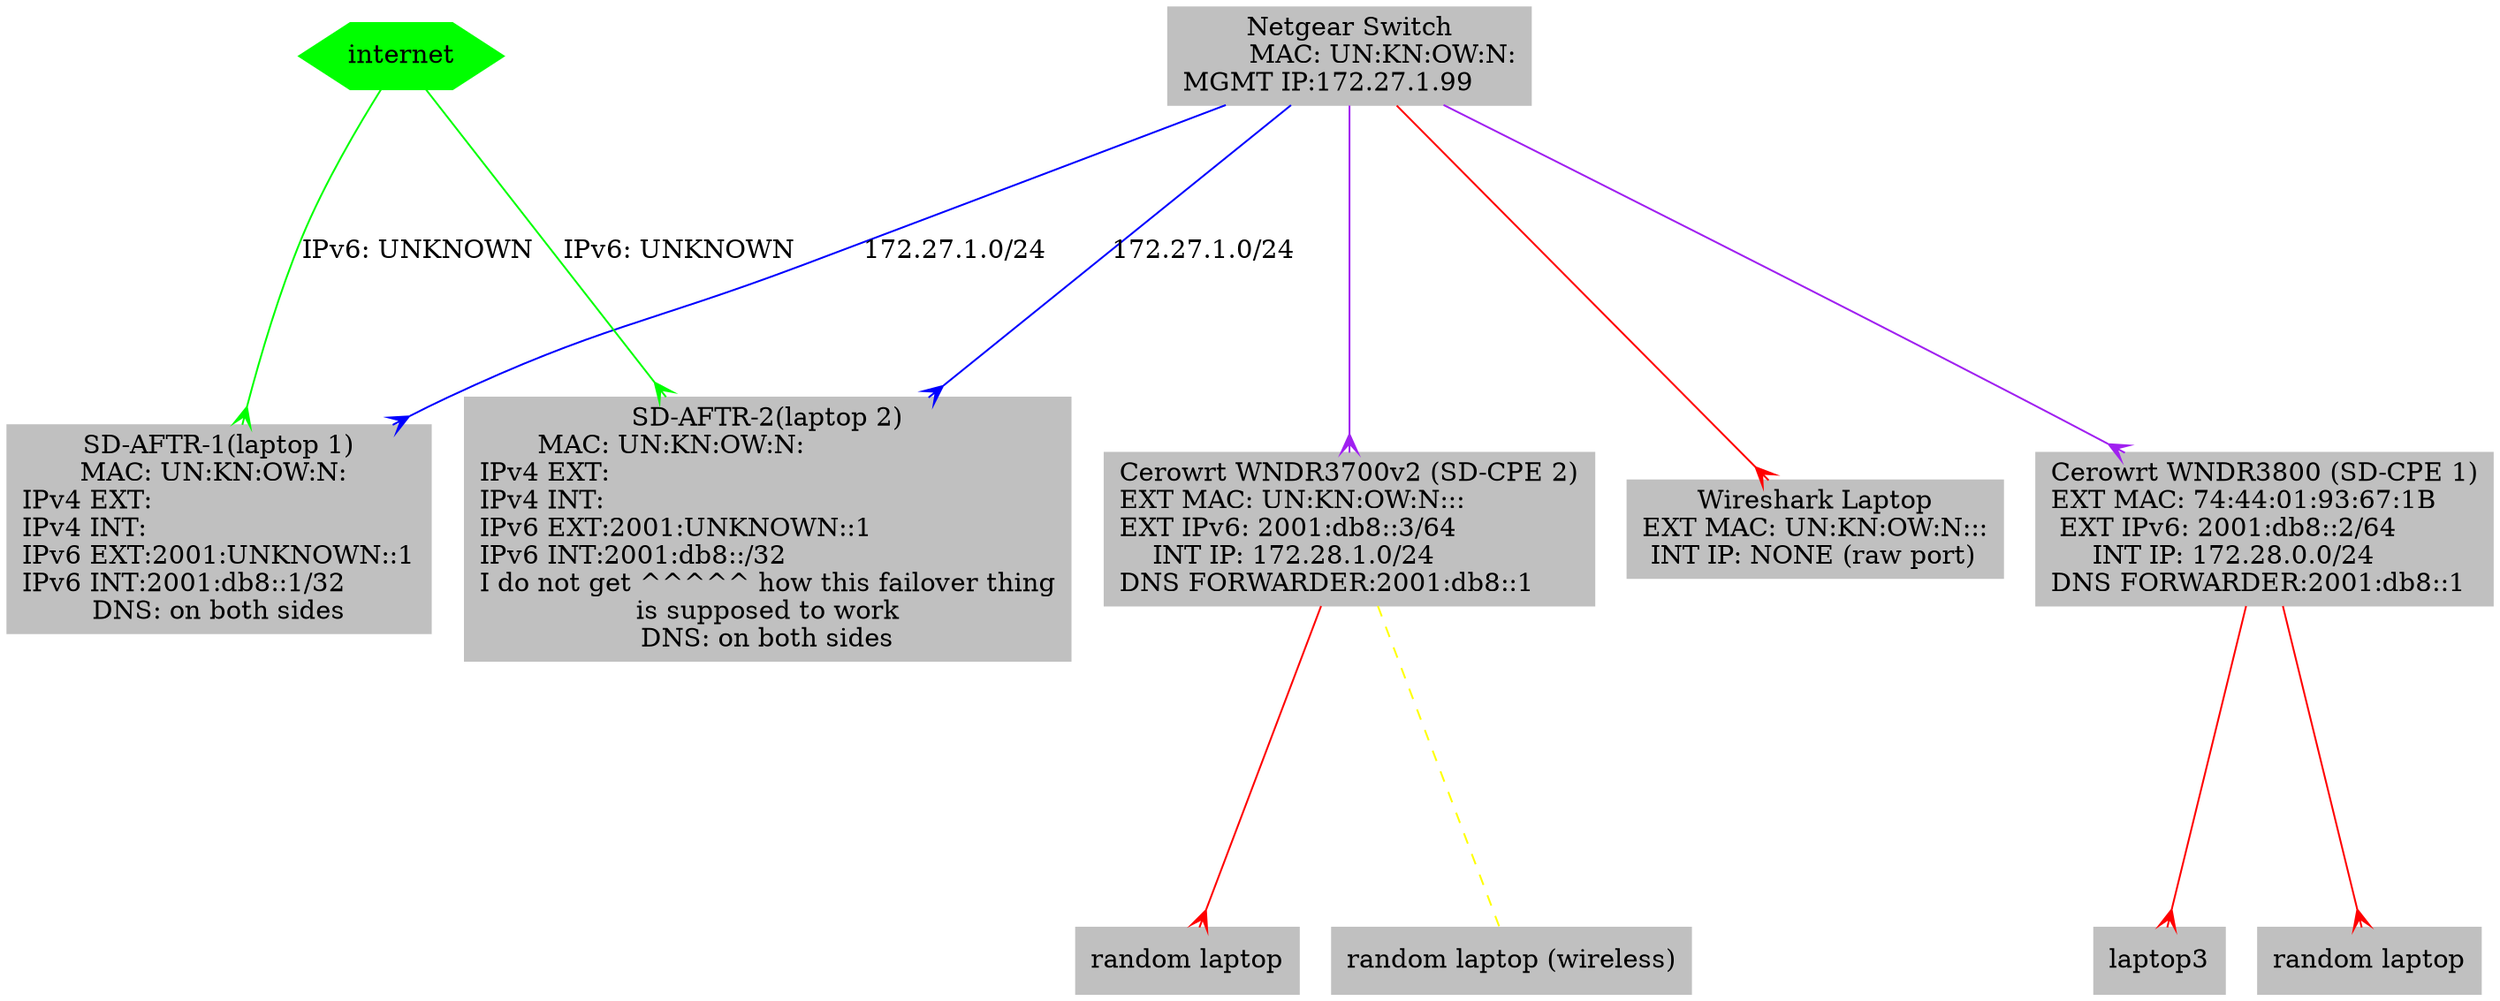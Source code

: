 digraph G {
 ranksep=2;
 ratio=auto;
 "SWITCH" [label="Netgear Switch\n        MAC: UN:KN:OW:N:\lMGMT IP:172.27.1.99\l"
	   shape="box",style="filled",color="grey" ];
 "Internet" [label="internet",
	     shape="hexagon",style="filled",color="green" ];
 "SD-AFTR-2" [label="SD-AFTR-2(laptop 2)\n       MAC: UN:KN:OW:N:\lIPv4 EXT:\lIPv4 INT:\lIPv6 EXT:2001:UNKNOWN::1\lIPv6 INT:2001:db8::/32\lI do not get ^^^^^ how this failover thing\nis supposed to work\nDNS: on both sides",
	      shape="box",style="filled",color="grey" ];
 "SD-AFTR-1" [label="SD-AFTR-1(laptop 1)\n       MAC: UN:KN:OW:N:\lIPv4 EXT:\lIPv4 INT:\lIPv6 EXT:2001:UNKNOWN::1\lIPv6 INT:2001:db8::1/32\lDNS: on both sides",
	      shape="box",style="filled",color="grey" ];
 "SD-CPE1" [label="Cerowrt WNDR3800 (SD-CPE 1)\nEXT MAC: 74:44:01:93:67:1B\l EXT IPv6: 2001:db8::2/64\l     INT IP: 172.28.0.0/24\lDNS FORWARDER:2001:db8::1\l",
	    shape="box",style="filled",color="grey" ];
 "SD-CPE2" [label="Cerowrt WNDR3700v2 (SD-CPE 2)\nEXT MAC: UN:KN:OW:N:::\lEXT IPv6: 2001:db8::3/64\l    INT IP: 172.28.1.0/24\lDNS FORWARDER:2001:db8::1\l",
	    shape="box",style="filled",color="grey" ];
 "wireshark" [label="Wireshark Laptop\nEXT MAC: UN:KN:OW:N:::\l INT IP: NONE (raw port)\l",
	    shape="box",style="filled",color="grey" ];
 "SWITCH" -> "SD-AFTR-2" [ label="172.27.1.0/24",color="blue",arrowhead="crow" ];
 "SWITCH" -> "SD-AFTR-1" [ label="172.27.1.0/24",color="blue",arrowhead="crow" ];
 "SWITCH" -> "SD-CPE1" [ color="purple",arrowhead="crow" ];
 "SWITCH" -> "SD-CPE2" [ color="purple",arrowhead="crow" ];
 "SWITCH" -> "wireshark" [ color="red",arrowhead="crow" ];
 "client1" [ label="laptop3",shape="box",style="filled",color="grey" ];
 "client2" [ label="random laptop",shape="box",style="filled",color="grey" ];
 "client3" [ label="random laptop",shape="box",style="filled",color="grey" ];
 "client4" [ label="random laptop (wireless)",shape="box",style="filled",color="grey" ];
 "Internet" -> "SD-AFTR-1" [ label="IPv6: UNKNOWN",color="green",arrowhead="crow" ];
 "Internet" -> "SD-AFTR-2" [ label="IPv6: UNKNOWN",color="green",arrowhead="crow" ];
 "SD-CPE1" -> "client1" [ color="red",arrowhead="crow" ];
 "SD-CPE1" -> "client2" [ color="red",arrowhead="crow" ];
 "SD-CPE2" -> "client3" [ color="red",arrowhead="crow" ];
 "SD-CPE2" -> "client4" [ color="yellow",style="dashed",arrowhead="none" ];
}
